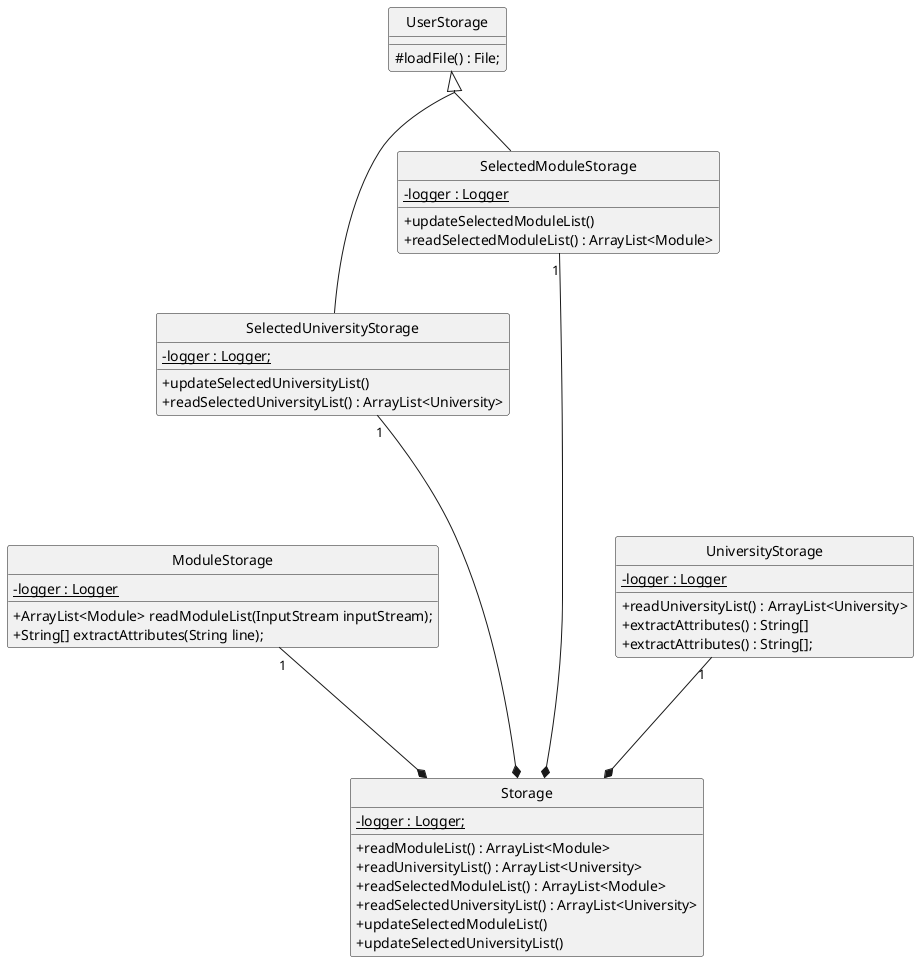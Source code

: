 @startuml
hide circle
skinparam classAttributeIconSize 0
skinparam groupInheritance 2

ModuleStorage "1" ---* Storage
    ModuleStorage : - {static} logger : Logger

    ModuleStorage : + ArrayList<Module> readModuleList(InputStream inputStream);
    ModuleStorage : + String[] extractAttributes(String line);

UserStorage <|-- SelectedUniversityStorage
SelectedUniversityStorage "1" -----* Storage
    SelectedUniversityStorage : - {static} logger : Logger;
    SelectedUniversityStorage : + updateSelectedUniversityList()
    SelectedUniversityStorage : + readSelectedUniversityList() : ArrayList<University>

UserStorage <|-- SelectedModuleStorage
SelectedModuleStorage "1" ------* Storage
     SelectedModuleStorage : - {static} logger : Logger
     SelectedModuleStorage : + updateSelectedModuleList()
     SelectedModuleStorage : + readSelectedModuleList() : ArrayList<Module>

UniversityStorage "1" ---* Storage
    UniversityStorage : - {static} logger : Logger
    UniversityStorage : + readUniversityList() : ArrayList<University>
    UniversityStorage : + extractAttributes() : String[]
    UniversityStorage : + extractAttributes() : String[];

class UserStorage {
    # loadFile() : File;
}
class Storage {
    - {static} logger : Logger;

    + readModuleList() : ArrayList<Module>
    + readUniversityList() : ArrayList<University>
    + readSelectedModuleList() : ArrayList<Module>
    + readSelectedUniversityList() : ArrayList<University>
    + updateSelectedModuleList()
    + updateSelectedUniversityList()
}
@enduml